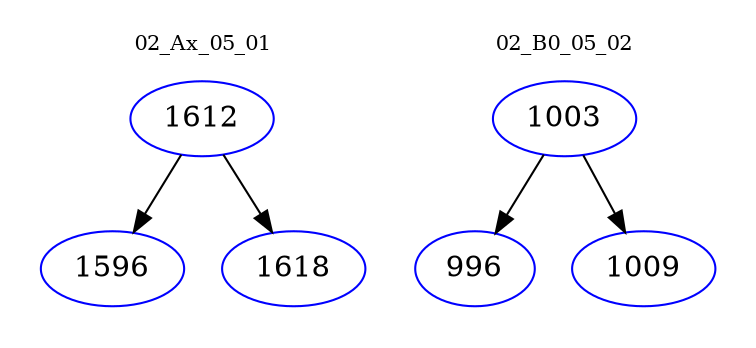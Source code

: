 digraph{
subgraph cluster_0 {
color = white
label = "02_Ax_05_01";
fontsize=10;
T0_1612 [label="1612", color="blue"]
T0_1612 -> T0_1596 [color="black"]
T0_1596 [label="1596", color="blue"]
T0_1612 -> T0_1618 [color="black"]
T0_1618 [label="1618", color="blue"]
}
subgraph cluster_1 {
color = white
label = "02_B0_05_02";
fontsize=10;
T1_1003 [label="1003", color="blue"]
T1_1003 -> T1_996 [color="black"]
T1_996 [label="996", color="blue"]
T1_1003 -> T1_1009 [color="black"]
T1_1009 [label="1009", color="blue"]
}
}
